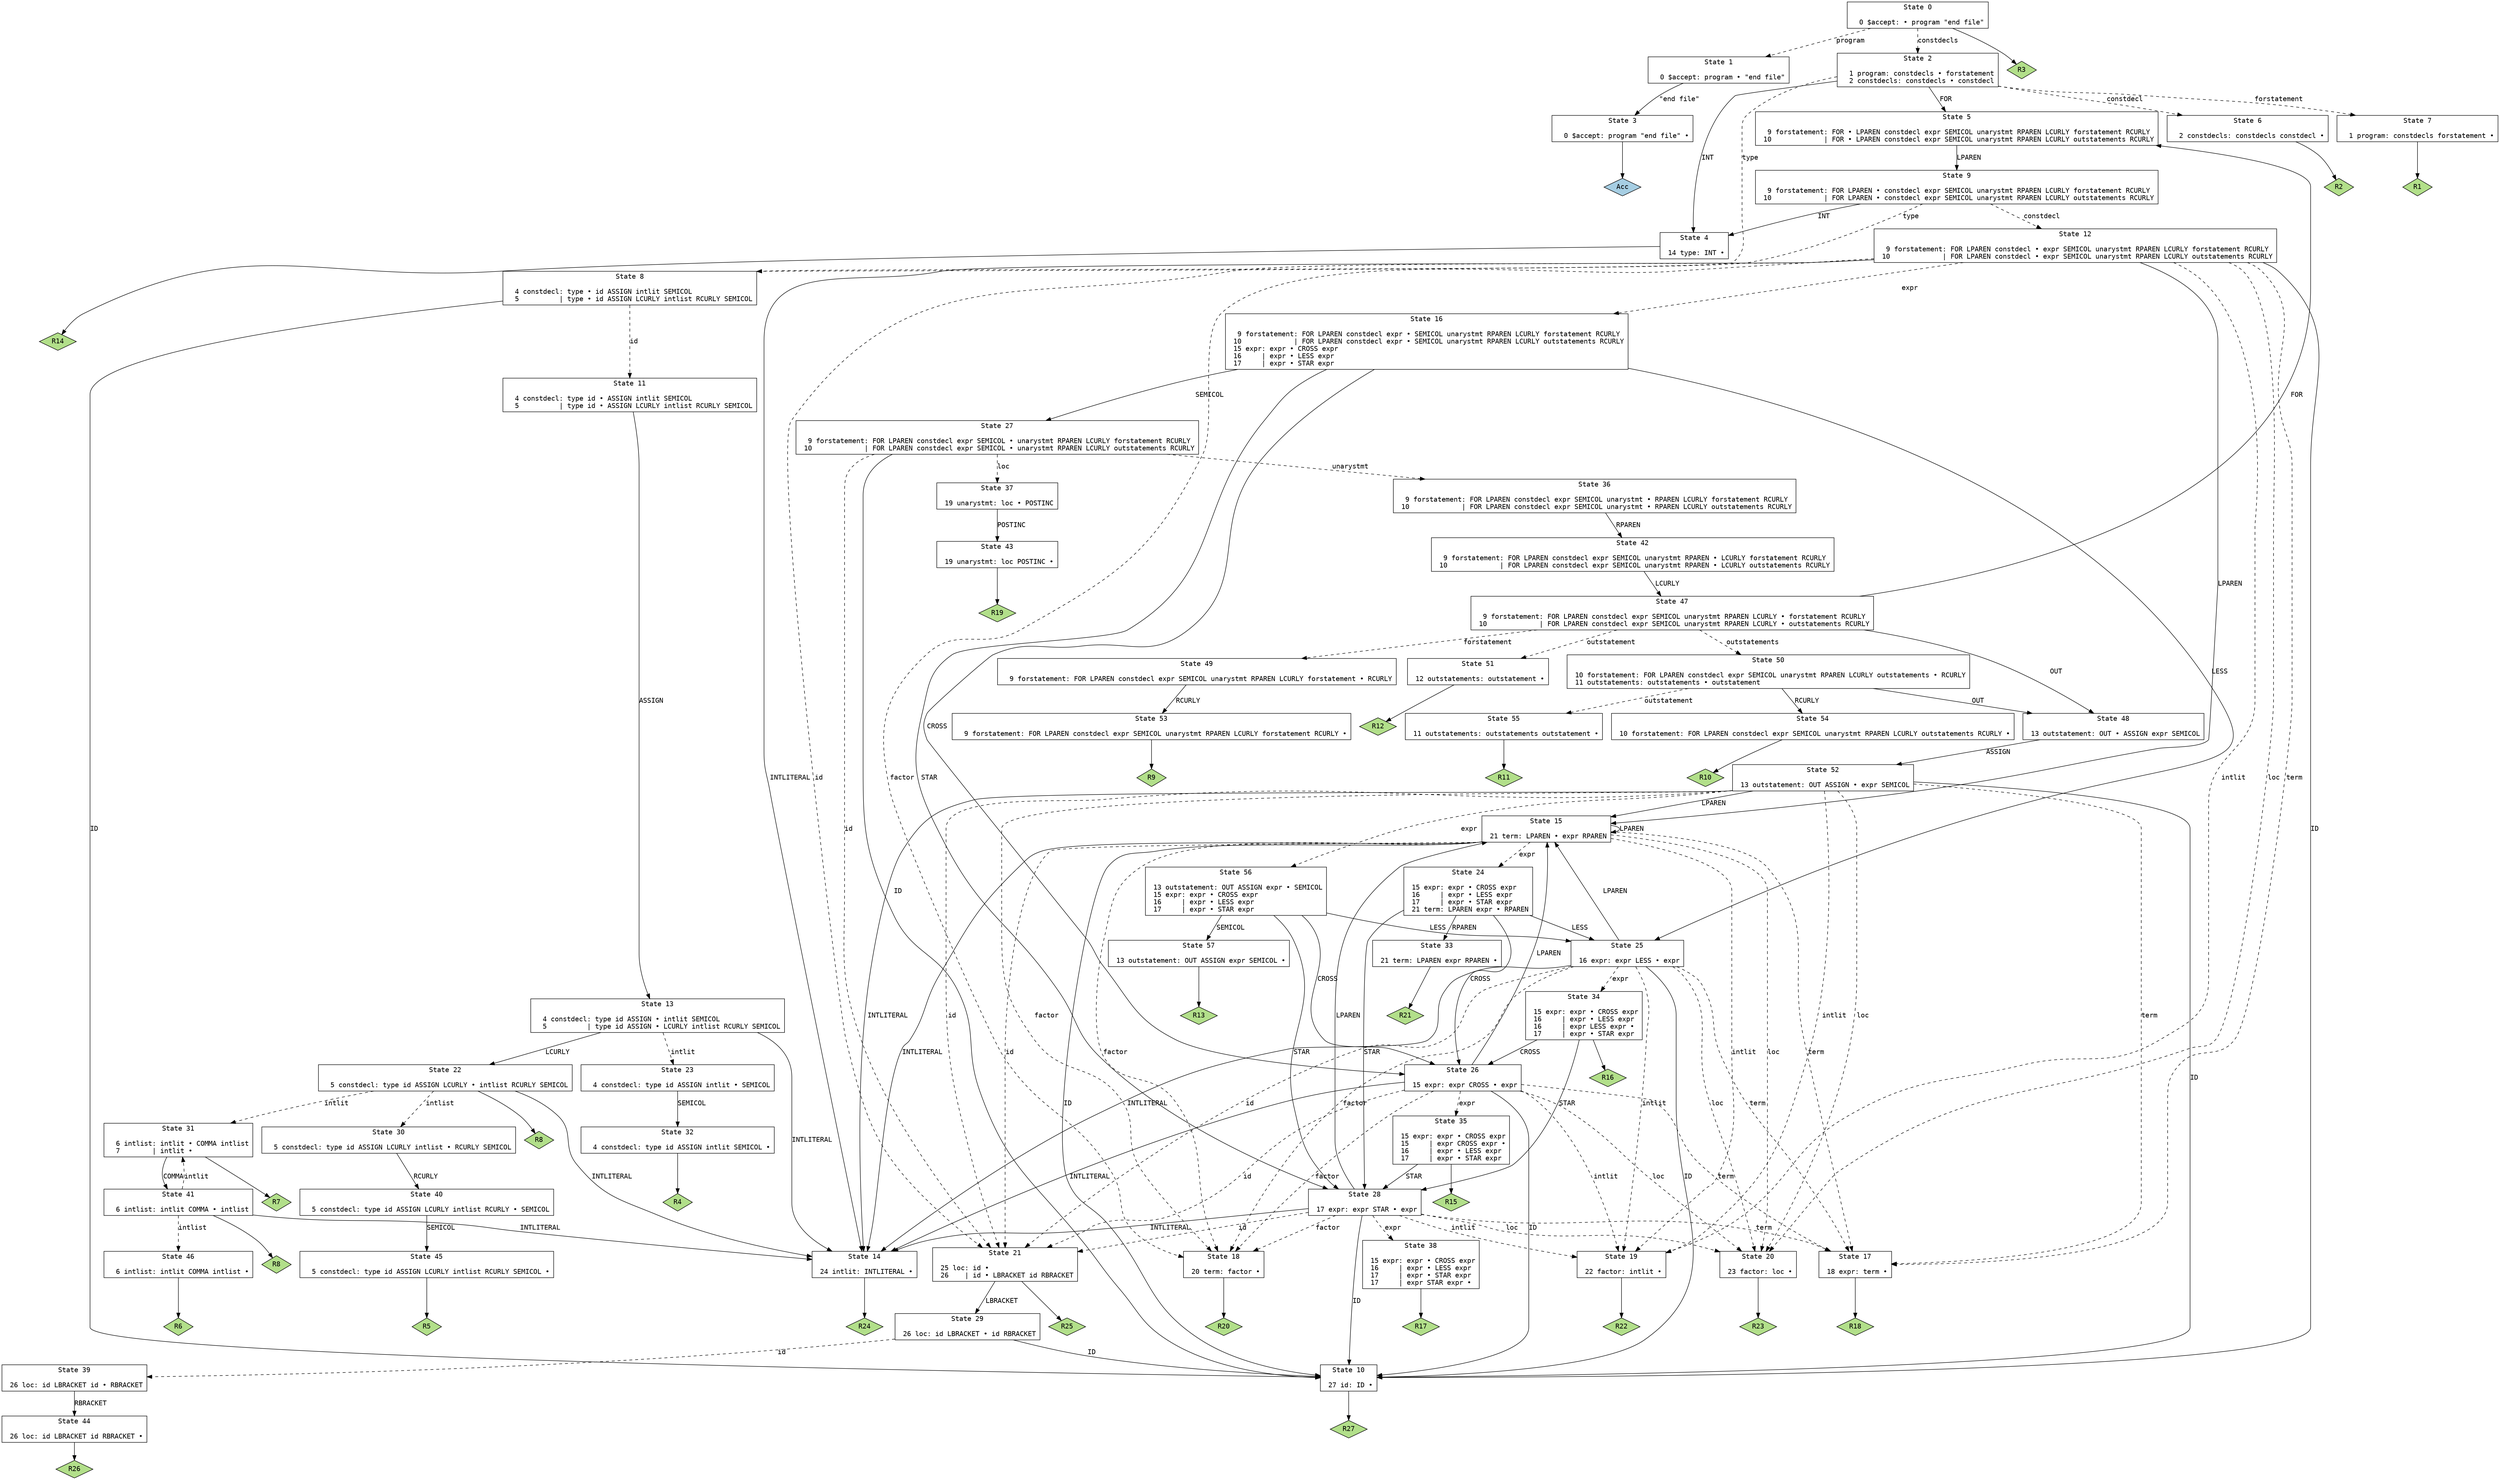 // Generated by GNU Bison 3.8.2.
// Report bugs to <bug-bison@gnu.org>.
// Home page: <https://www.gnu.org/software/bison/>.

digraph "parser.yy"
{
  node [fontname = courier, shape = box, colorscheme = paired6]
  edge [fontname = courier]

  0 [label="State 0\n\l  0 $accept: • program \"end file\"\l"]
  0 -> 1 [style=dashed label="program"]
  0 -> 2 [style=dashed label="constdecls"]
  0 -> "0R3" [style=solid]
 "0R3" [label="R3", fillcolor=3, shape=diamond, style=filled]
  1 [label="State 1\n\l  0 $accept: program • \"end file\"\l"]
  1 -> 3 [style=solid label="\"end file\""]
  2 [label="State 2\n\l  1 program: constdecls • forstatement\l  2 constdecls: constdecls • constdecl\l"]
  2 -> 4 [style=solid label="INT"]
  2 -> 5 [style=solid label="FOR"]
  2 -> 6 [style=dashed label="constdecl"]
  2 -> 7 [style=dashed label="forstatement"]
  2 -> 8 [style=dashed label="type"]
  3 [label="State 3\n\l  0 $accept: program \"end file\" •\l"]
  3 -> "3R0" [style=solid]
 "3R0" [label="Acc", fillcolor=1, shape=diamond, style=filled]
  4 [label="State 4\n\l 14 type: INT •\l"]
  4 -> "4R14" [style=solid]
 "4R14" [label="R14", fillcolor=3, shape=diamond, style=filled]
  5 [label="State 5\n\l  9 forstatement: FOR • LPAREN constdecl expr SEMICOL unarystmt RPAREN LCURLY forstatement RCURLY\l 10             | FOR • LPAREN constdecl expr SEMICOL unarystmt RPAREN LCURLY outstatements RCURLY\l"]
  5 -> 9 [style=solid label="LPAREN"]
  6 [label="State 6\n\l  2 constdecls: constdecls constdecl •\l"]
  6 -> "6R2" [style=solid]
 "6R2" [label="R2", fillcolor=3, shape=diamond, style=filled]
  7 [label="State 7\n\l  1 program: constdecls forstatement •\l"]
  7 -> "7R1" [style=solid]
 "7R1" [label="R1", fillcolor=3, shape=diamond, style=filled]
  8 [label="State 8\n\l  4 constdecl: type • id ASSIGN intlit SEMICOL\l  5          | type • id ASSIGN LCURLY intlist RCURLY SEMICOL\l"]
  8 -> 10 [style=solid label="ID"]
  8 -> 11 [style=dashed label="id"]
  9 [label="State 9\n\l  9 forstatement: FOR LPAREN • constdecl expr SEMICOL unarystmt RPAREN LCURLY forstatement RCURLY\l 10             | FOR LPAREN • constdecl expr SEMICOL unarystmt RPAREN LCURLY outstatements RCURLY\l"]
  9 -> 4 [style=solid label="INT"]
  9 -> 12 [style=dashed label="constdecl"]
  9 -> 8 [style=dashed label="type"]
  10 [label="State 10\n\l 27 id: ID •\l"]
  10 -> "10R27" [style=solid]
 "10R27" [label="R27", fillcolor=3, shape=diamond, style=filled]
  11 [label="State 11\n\l  4 constdecl: type id • ASSIGN intlit SEMICOL\l  5          | type id • ASSIGN LCURLY intlist RCURLY SEMICOL\l"]
  11 -> 13 [style=solid label="ASSIGN"]
  12 [label="State 12\n\l  9 forstatement: FOR LPAREN constdecl • expr SEMICOL unarystmt RPAREN LCURLY forstatement RCURLY\l 10             | FOR LPAREN constdecl • expr SEMICOL unarystmt RPAREN LCURLY outstatements RCURLY\l"]
  12 -> 10 [style=solid label="ID"]
  12 -> 14 [style=solid label="INTLITERAL"]
  12 -> 15 [style=solid label="LPAREN"]
  12 -> 16 [style=dashed label="expr"]
  12 -> 17 [style=dashed label="term"]
  12 -> 18 [style=dashed label="factor"]
  12 -> 19 [style=dashed label="intlit"]
  12 -> 20 [style=dashed label="loc"]
  12 -> 21 [style=dashed label="id"]
  13 [label="State 13\n\l  4 constdecl: type id ASSIGN • intlit SEMICOL\l  5          | type id ASSIGN • LCURLY intlist RCURLY SEMICOL\l"]
  13 -> 14 [style=solid label="INTLITERAL"]
  13 -> 22 [style=solid label="LCURLY"]
  13 -> 23 [style=dashed label="intlit"]
  14 [label="State 14\n\l 24 intlit: INTLITERAL •\l"]
  14 -> "14R24" [style=solid]
 "14R24" [label="R24", fillcolor=3, shape=diamond, style=filled]
  15 [label="State 15\n\l 21 term: LPAREN • expr RPAREN\l"]
  15 -> 10 [style=solid label="ID"]
  15 -> 14 [style=solid label="INTLITERAL"]
  15 -> 15 [style=solid label="LPAREN"]
  15 -> 24 [style=dashed label="expr"]
  15 -> 17 [style=dashed label="term"]
  15 -> 18 [style=dashed label="factor"]
  15 -> 19 [style=dashed label="intlit"]
  15 -> 20 [style=dashed label="loc"]
  15 -> 21 [style=dashed label="id"]
  16 [label="State 16\n\l  9 forstatement: FOR LPAREN constdecl expr • SEMICOL unarystmt RPAREN LCURLY forstatement RCURLY\l 10             | FOR LPAREN constdecl expr • SEMICOL unarystmt RPAREN LCURLY outstatements RCURLY\l 15 expr: expr • CROSS expr\l 16     | expr • LESS expr\l 17     | expr • STAR expr\l"]
  16 -> 25 [style=solid label="LESS"]
  16 -> 26 [style=solid label="CROSS"]
  16 -> 27 [style=solid label="SEMICOL"]
  16 -> 28 [style=solid label="STAR"]
  17 [label="State 17\n\l 18 expr: term •\l"]
  17 -> "17R18" [style=solid]
 "17R18" [label="R18", fillcolor=3, shape=diamond, style=filled]
  18 [label="State 18\n\l 20 term: factor •\l"]
  18 -> "18R20" [style=solid]
 "18R20" [label="R20", fillcolor=3, shape=diamond, style=filled]
  19 [label="State 19\n\l 22 factor: intlit •\l"]
  19 -> "19R22" [style=solid]
 "19R22" [label="R22", fillcolor=3, shape=diamond, style=filled]
  20 [label="State 20\n\l 23 factor: loc •\l"]
  20 -> "20R23" [style=solid]
 "20R23" [label="R23", fillcolor=3, shape=diamond, style=filled]
  21 [label="State 21\n\l 25 loc: id •\l 26    | id • LBRACKET id RBRACKET\l"]
  21 -> 29 [style=solid label="LBRACKET"]
  21 -> "21R25" [style=solid]
 "21R25" [label="R25", fillcolor=3, shape=diamond, style=filled]
  22 [label="State 22\n\l  5 constdecl: type id ASSIGN LCURLY • intlist RCURLY SEMICOL\l"]
  22 -> 14 [style=solid label="INTLITERAL"]
  22 -> 30 [style=dashed label="intlist"]
  22 -> 31 [style=dashed label="intlit"]
  22 -> "22R8" [style=solid]
 "22R8" [label="R8", fillcolor=3, shape=diamond, style=filled]
  23 [label="State 23\n\l  4 constdecl: type id ASSIGN intlit • SEMICOL\l"]
  23 -> 32 [style=solid label="SEMICOL"]
  24 [label="State 24\n\l 15 expr: expr • CROSS expr\l 16     | expr • LESS expr\l 17     | expr • STAR expr\l 21 term: LPAREN expr • RPAREN\l"]
  24 -> 25 [style=solid label="LESS"]
  24 -> 26 [style=solid label="CROSS"]
  24 -> 33 [style=solid label="RPAREN"]
  24 -> 28 [style=solid label="STAR"]
  25 [label="State 25\n\l 16 expr: expr LESS • expr\l"]
  25 -> 10 [style=solid label="ID"]
  25 -> 14 [style=solid label="INTLITERAL"]
  25 -> 15 [style=solid label="LPAREN"]
  25 -> 34 [style=dashed label="expr"]
  25 -> 17 [style=dashed label="term"]
  25 -> 18 [style=dashed label="factor"]
  25 -> 19 [style=dashed label="intlit"]
  25 -> 20 [style=dashed label="loc"]
  25 -> 21 [style=dashed label="id"]
  26 [label="State 26\n\l 15 expr: expr CROSS • expr\l"]
  26 -> 10 [style=solid label="ID"]
  26 -> 14 [style=solid label="INTLITERAL"]
  26 -> 15 [style=solid label="LPAREN"]
  26 -> 35 [style=dashed label="expr"]
  26 -> 17 [style=dashed label="term"]
  26 -> 18 [style=dashed label="factor"]
  26 -> 19 [style=dashed label="intlit"]
  26 -> 20 [style=dashed label="loc"]
  26 -> 21 [style=dashed label="id"]
  27 [label="State 27\n\l  9 forstatement: FOR LPAREN constdecl expr SEMICOL • unarystmt RPAREN LCURLY forstatement RCURLY\l 10             | FOR LPAREN constdecl expr SEMICOL • unarystmt RPAREN LCURLY outstatements RCURLY\l"]
  27 -> 10 [style=solid label="ID"]
  27 -> 36 [style=dashed label="unarystmt"]
  27 -> 37 [style=dashed label="loc"]
  27 -> 21 [style=dashed label="id"]
  28 [label="State 28\n\l 17 expr: expr STAR • expr\l"]
  28 -> 10 [style=solid label="ID"]
  28 -> 14 [style=solid label="INTLITERAL"]
  28 -> 15 [style=solid label="LPAREN"]
  28 -> 38 [style=dashed label="expr"]
  28 -> 17 [style=dashed label="term"]
  28 -> 18 [style=dashed label="factor"]
  28 -> 19 [style=dashed label="intlit"]
  28 -> 20 [style=dashed label="loc"]
  28 -> 21 [style=dashed label="id"]
  29 [label="State 29\n\l 26 loc: id LBRACKET • id RBRACKET\l"]
  29 -> 10 [style=solid label="ID"]
  29 -> 39 [style=dashed label="id"]
  30 [label="State 30\n\l  5 constdecl: type id ASSIGN LCURLY intlist • RCURLY SEMICOL\l"]
  30 -> 40 [style=solid label="RCURLY"]
  31 [label="State 31\n\l  6 intlist: intlit • COMMA intlist\l  7        | intlit •\l"]
  31 -> 41 [style=solid label="COMMA"]
  31 -> "31R7" [style=solid]
 "31R7" [label="R7", fillcolor=3, shape=diamond, style=filled]
  32 [label="State 32\n\l  4 constdecl: type id ASSIGN intlit SEMICOL •\l"]
  32 -> "32R4" [style=solid]
 "32R4" [label="R4", fillcolor=3, shape=diamond, style=filled]
  33 [label="State 33\n\l 21 term: LPAREN expr RPAREN •\l"]
  33 -> "33R21" [style=solid]
 "33R21" [label="R21", fillcolor=3, shape=diamond, style=filled]
  34 [label="State 34\n\l 15 expr: expr • CROSS expr\l 16     | expr • LESS expr\l 16     | expr LESS expr •\l 17     | expr • STAR expr\l"]
  34 -> 26 [style=solid label="CROSS"]
  34 -> 28 [style=solid label="STAR"]
  34 -> "34R16" [style=solid]
 "34R16" [label="R16", fillcolor=3, shape=diamond, style=filled]
  35 [label="State 35\n\l 15 expr: expr • CROSS expr\l 15     | expr CROSS expr •\l 16     | expr • LESS expr\l 17     | expr • STAR expr\l"]
  35 -> 28 [style=solid label="STAR"]
  35 -> "35R15" [style=solid]
 "35R15" [label="R15", fillcolor=3, shape=diamond, style=filled]
  36 [label="State 36\n\l  9 forstatement: FOR LPAREN constdecl expr SEMICOL unarystmt • RPAREN LCURLY forstatement RCURLY\l 10             | FOR LPAREN constdecl expr SEMICOL unarystmt • RPAREN LCURLY outstatements RCURLY\l"]
  36 -> 42 [style=solid label="RPAREN"]
  37 [label="State 37\n\l 19 unarystmt: loc • POSTINC\l"]
  37 -> 43 [style=solid label="POSTINC"]
  38 [label="State 38\n\l 15 expr: expr • CROSS expr\l 16     | expr • LESS expr\l 17     | expr • STAR expr\l 17     | expr STAR expr •\l"]
  38 -> "38R17" [style=solid]
 "38R17" [label="R17", fillcolor=3, shape=diamond, style=filled]
  39 [label="State 39\n\l 26 loc: id LBRACKET id • RBRACKET\l"]
  39 -> 44 [style=solid label="RBRACKET"]
  40 [label="State 40\n\l  5 constdecl: type id ASSIGN LCURLY intlist RCURLY • SEMICOL\l"]
  40 -> 45 [style=solid label="SEMICOL"]
  41 [label="State 41\n\l  6 intlist: intlit COMMA • intlist\l"]
  41 -> 14 [style=solid label="INTLITERAL"]
  41 -> 46 [style=dashed label="intlist"]
  41 -> 31 [style=dashed label="intlit"]
  41 -> "41R8" [style=solid]
 "41R8" [label="R8", fillcolor=3, shape=diamond, style=filled]
  42 [label="State 42\n\l  9 forstatement: FOR LPAREN constdecl expr SEMICOL unarystmt RPAREN • LCURLY forstatement RCURLY\l 10             | FOR LPAREN constdecl expr SEMICOL unarystmt RPAREN • LCURLY outstatements RCURLY\l"]
  42 -> 47 [style=solid label="LCURLY"]
  43 [label="State 43\n\l 19 unarystmt: loc POSTINC •\l"]
  43 -> "43R19" [style=solid]
 "43R19" [label="R19", fillcolor=3, shape=diamond, style=filled]
  44 [label="State 44\n\l 26 loc: id LBRACKET id RBRACKET •\l"]
  44 -> "44R26" [style=solid]
 "44R26" [label="R26", fillcolor=3, shape=diamond, style=filled]
  45 [label="State 45\n\l  5 constdecl: type id ASSIGN LCURLY intlist RCURLY SEMICOL •\l"]
  45 -> "45R5" [style=solid]
 "45R5" [label="R5", fillcolor=3, shape=diamond, style=filled]
  46 [label="State 46\n\l  6 intlist: intlit COMMA intlist •\l"]
  46 -> "46R6" [style=solid]
 "46R6" [label="R6", fillcolor=3, shape=diamond, style=filled]
  47 [label="State 47\n\l  9 forstatement: FOR LPAREN constdecl expr SEMICOL unarystmt RPAREN LCURLY • forstatement RCURLY\l 10             | FOR LPAREN constdecl expr SEMICOL unarystmt RPAREN LCURLY • outstatements RCURLY\l"]
  47 -> 5 [style=solid label="FOR"]
  47 -> 48 [style=solid label="OUT"]
  47 -> 49 [style=dashed label="forstatement"]
  47 -> 50 [style=dashed label="outstatements"]
  47 -> 51 [style=dashed label="outstatement"]
  48 [label="State 48\n\l 13 outstatement: OUT • ASSIGN expr SEMICOL\l"]
  48 -> 52 [style=solid label="ASSIGN"]
  49 [label="State 49\n\l  9 forstatement: FOR LPAREN constdecl expr SEMICOL unarystmt RPAREN LCURLY forstatement • RCURLY\l"]
  49 -> 53 [style=solid label="RCURLY"]
  50 [label="State 50\n\l 10 forstatement: FOR LPAREN constdecl expr SEMICOL unarystmt RPAREN LCURLY outstatements • RCURLY\l 11 outstatements: outstatements • outstatement\l"]
  50 -> 54 [style=solid label="RCURLY"]
  50 -> 48 [style=solid label="OUT"]
  50 -> 55 [style=dashed label="outstatement"]
  51 [label="State 51\n\l 12 outstatements: outstatement •\l"]
  51 -> "51R12" [style=solid]
 "51R12" [label="R12", fillcolor=3, shape=diamond, style=filled]
  52 [label="State 52\n\l 13 outstatement: OUT ASSIGN • expr SEMICOL\l"]
  52 -> 10 [style=solid label="ID"]
  52 -> 14 [style=solid label="INTLITERAL"]
  52 -> 15 [style=solid label="LPAREN"]
  52 -> 56 [style=dashed label="expr"]
  52 -> 17 [style=dashed label="term"]
  52 -> 18 [style=dashed label="factor"]
  52 -> 19 [style=dashed label="intlit"]
  52 -> 20 [style=dashed label="loc"]
  52 -> 21 [style=dashed label="id"]
  53 [label="State 53\n\l  9 forstatement: FOR LPAREN constdecl expr SEMICOL unarystmt RPAREN LCURLY forstatement RCURLY •\l"]
  53 -> "53R9" [style=solid]
 "53R9" [label="R9", fillcolor=3, shape=diamond, style=filled]
  54 [label="State 54\n\l 10 forstatement: FOR LPAREN constdecl expr SEMICOL unarystmt RPAREN LCURLY outstatements RCURLY •\l"]
  54 -> "54R10" [style=solid]
 "54R10" [label="R10", fillcolor=3, shape=diamond, style=filled]
  55 [label="State 55\n\l 11 outstatements: outstatements outstatement •\l"]
  55 -> "55R11" [style=solid]
 "55R11" [label="R11", fillcolor=3, shape=diamond, style=filled]
  56 [label="State 56\n\l 13 outstatement: OUT ASSIGN expr • SEMICOL\l 15 expr: expr • CROSS expr\l 16     | expr • LESS expr\l 17     | expr • STAR expr\l"]
  56 -> 25 [style=solid label="LESS"]
  56 -> 26 [style=solid label="CROSS"]
  56 -> 57 [style=solid label="SEMICOL"]
  56 -> 28 [style=solid label="STAR"]
  57 [label="State 57\n\l 13 outstatement: OUT ASSIGN expr SEMICOL •\l"]
  57 -> "57R13" [style=solid]
 "57R13" [label="R13", fillcolor=3, shape=diamond, style=filled]
}

